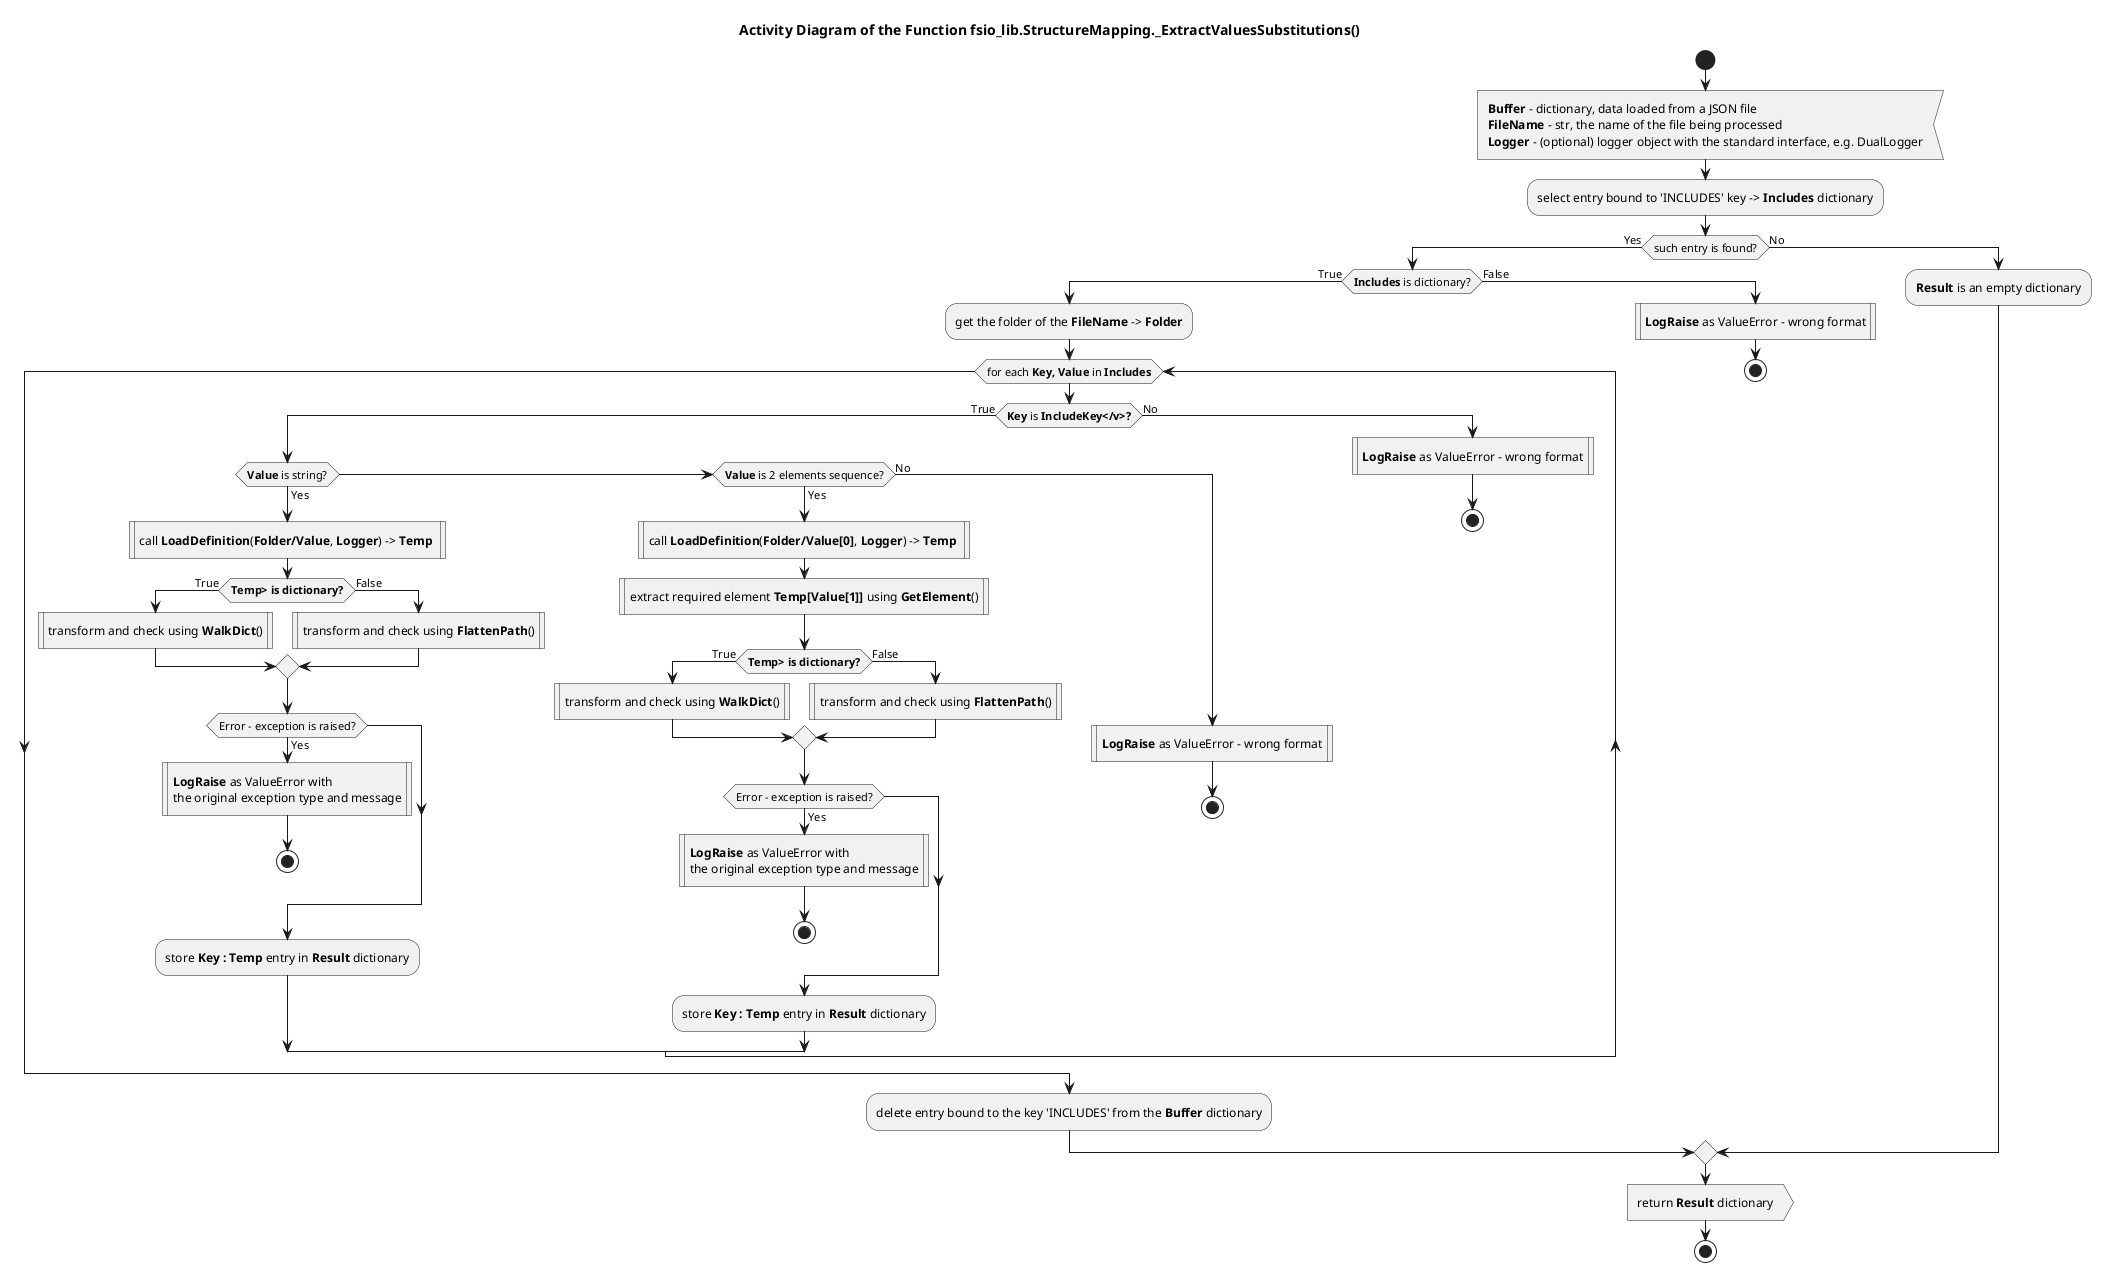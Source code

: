 @startuml structure_mapping_extractvaluessubstitutions

title Activity Diagram of the Function fsio_lib.StructureMapping._ExtractValuesSubstitutions()

start

:<b>Buffer</b> - dictionary, data loaded from a JSON file
<b>FileName</b> - str, the name of the file being processed
<b>Logger</b> - (optional) logger object with the standard interface, e.g. DualLogger<

:select entry bound to 'INCLUDES' key -> <b>Includes</b> dictionary;

if (such entry is found?) then (Yes)
    if (<b>Includes</b> is dictionary?) then (True)
        :get the folder of the <b>FileName</b> -> <b>Folder</b>;
        
        while (for each <b>Key, Value</b> in <b>Includes</b>)
            if (<b>Key</b> is <b>IncludeKey</v>?) then (True)
                if (<b>Value</b> is string?) then (Yes)
                    :call <b>LoadDefinition</b>(<b>Folder/Value</b>, <b>Logger</b>) -> <b>Temp</b> |
                    
                    if (<b>Temp> is dictionary?) then (True)
                        :transform and check using <b>WalkDict</b>()|
                    else (False)
                        :transform and check using <b>FlattenPath</b>()|
                    endif
                    
                    if (Error - exception is raised?) then (Yes)
                        :<b>LogRaise</b> as ValueError with\nthe original exception type and message|
                        
                        stop
                    endif
                    
                    :store <b>Key : Temp</b> entry in <b>Result</b> dictionary;
                elseif (<b>Value</b> is 2 elements sequence?) then (Yes)
                    :call <b>LoadDefinition</b>(<b>Folder/Value[0]</b>, <b>Logger</b>) -> <b>Temp</b> |
                    
                    :extract required element <b>Temp[Value[1]]</b> using <b>GetElement</b>()|
                    
                    if (<b>Temp> is dictionary?) then (True)
                        :transform and check using <b>WalkDict</b>()|
                    else (False)
                        :transform and check using <b>FlattenPath</b>()|
                    endif
                    
                    if (Error - exception is raised?) then (Yes)
                        :<b>LogRaise</b> as ValueError with\nthe original exception type and message|
                        
                        stop
                    endif
                    
                    :store <b>Key : Temp</b> entry in <b>Result</b> dictionary;
                else (No)
                    :<b>LogRaise</b> as ValueError - wrong format|
                    
                    stop
                endif
            else (No)
                :<b>LogRaise</b> as ValueError - wrong format|
                
                stop
            endif
        end while
        
        :delete entry bound to the key 'INCLUDES' from the <b>Buffer</b> dictionary;
    else(False)
        :<b>LogRaise</b> as ValueError - wrong format|
        
        stop
    endif
else (No)
    :<b>Result</b> is an empty dictionary;
endif

:return <b>Result</b> dictionary>

stop

@enduml